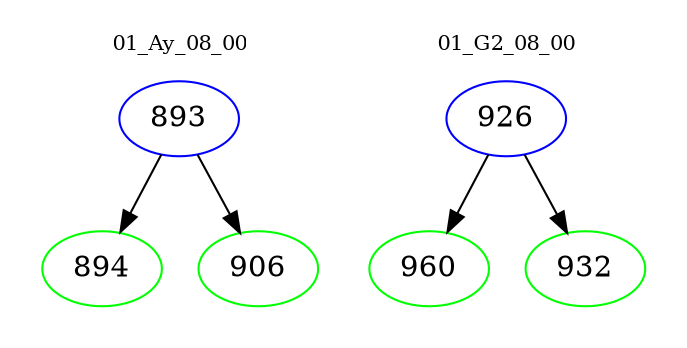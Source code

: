 digraph{
subgraph cluster_0 {
color = white
label = "01_Ay_08_00";
fontsize=10;
T0_893 [label="893", color="blue"]
T0_893 -> T0_894 [color="black"]
T0_894 [label="894", color="green"]
T0_893 -> T0_906 [color="black"]
T0_906 [label="906", color="green"]
}
subgraph cluster_1 {
color = white
label = "01_G2_08_00";
fontsize=10;
T1_926 [label="926", color="blue"]
T1_926 -> T1_960 [color="black"]
T1_960 [label="960", color="green"]
T1_926 -> T1_932 [color="black"]
T1_932 [label="932", color="green"]
}
}
